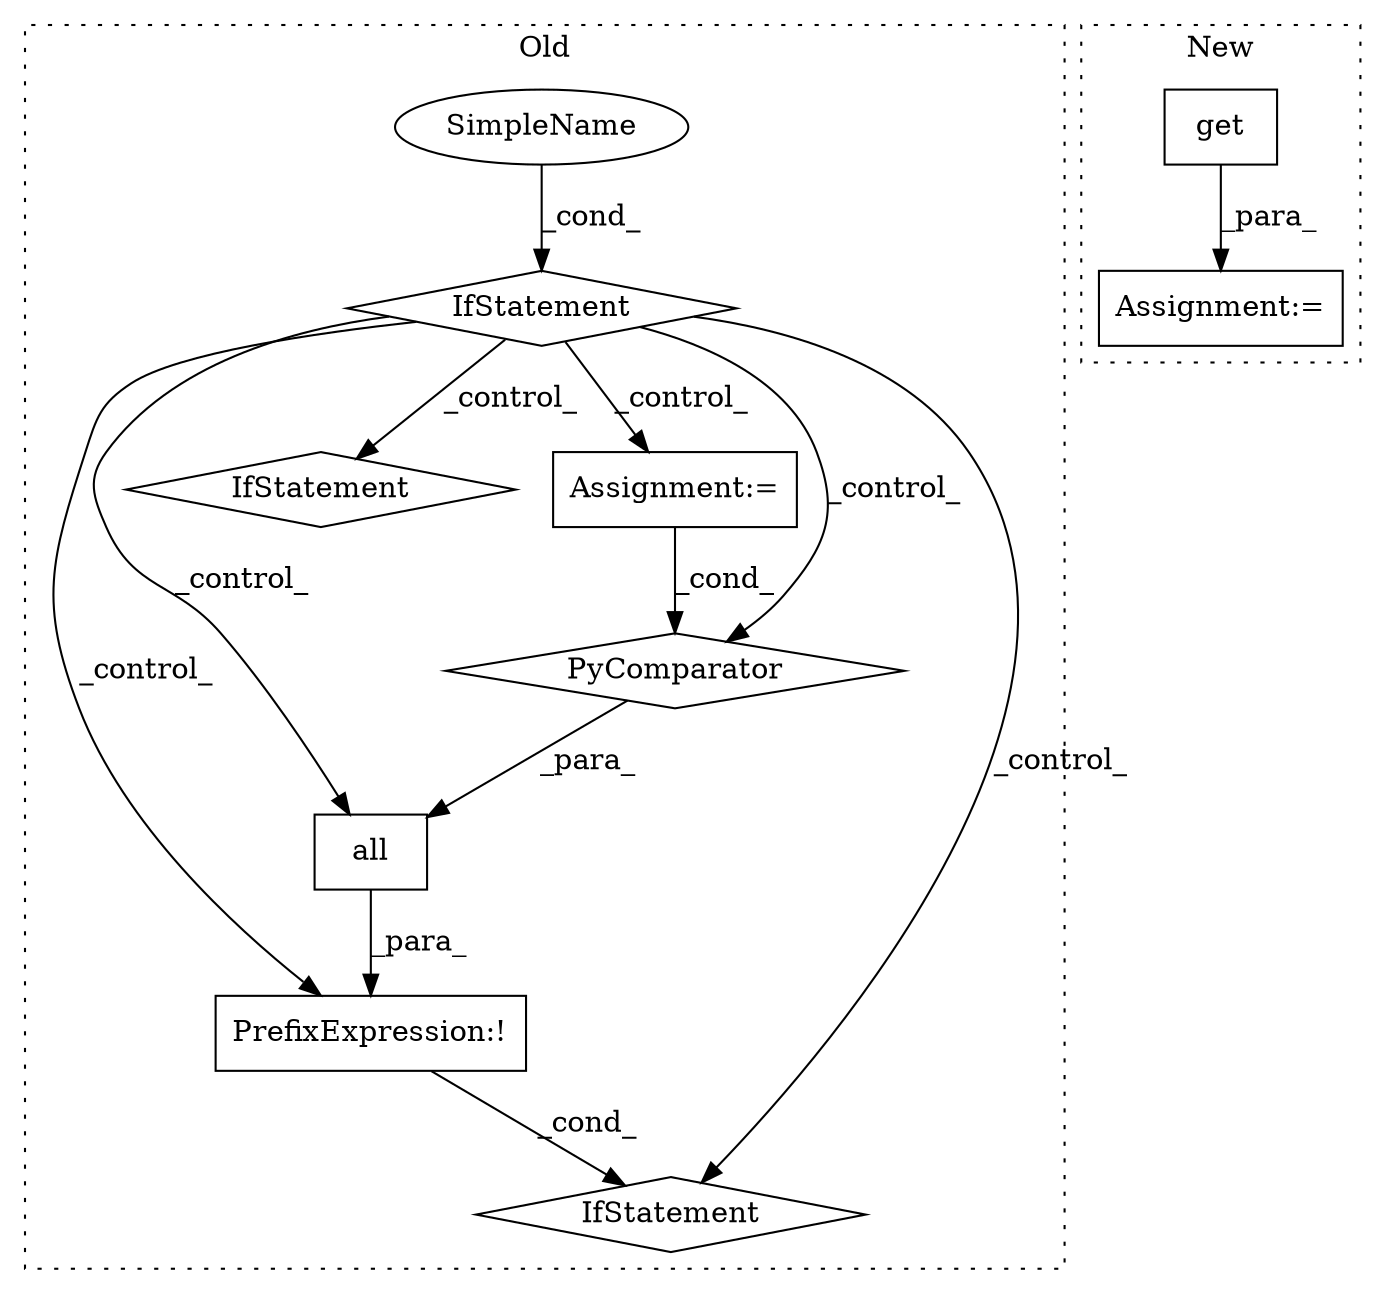 digraph G {
subgraph cluster0 {
1 [label="all" a="32" s="2062,2218" l="13,-3" shape="box"];
4 [label="SimpleName" a="42" s="" l="" shape="ellipse"];
5 [label="PyComparator" a="113" s="2161" l="51" shape="diamond"];
6 [label="IfStatement" a="25" s="2161" l="51" shape="diamond"];
7 [label="PrefixExpression:!" a="38" s="2061" l="1" shape="box"];
8 [label="IfStatement" a="25" s="1947,2023" l="4,2" shape="diamond"];
9 [label="Assignment:=" a="7" s="2161" l="51" shape="box"];
10 [label="IfStatement" a="25" s="2057,2215" l="4,2" shape="diamond"];
label = "Old";
style="dotted";
}
subgraph cluster1 {
2 [label="get" a="32" s="3240,3256" l="4,1" shape="box"];
3 [label="Assignment:=" a="7" s="3224" l="1" shape="box"];
label = "New";
style="dotted";
}
1 -> 7 [label="_para_"];
2 -> 3 [label="_para_"];
4 -> 8 [label="_cond_"];
5 -> 1 [label="_para_"];
7 -> 10 [label="_cond_"];
8 -> 5 [label="_control_"];
8 -> 9 [label="_control_"];
8 -> 6 [label="_control_"];
8 -> 1 [label="_control_"];
8 -> 7 [label="_control_"];
8 -> 10 [label="_control_"];
9 -> 5 [label="_cond_"];
}